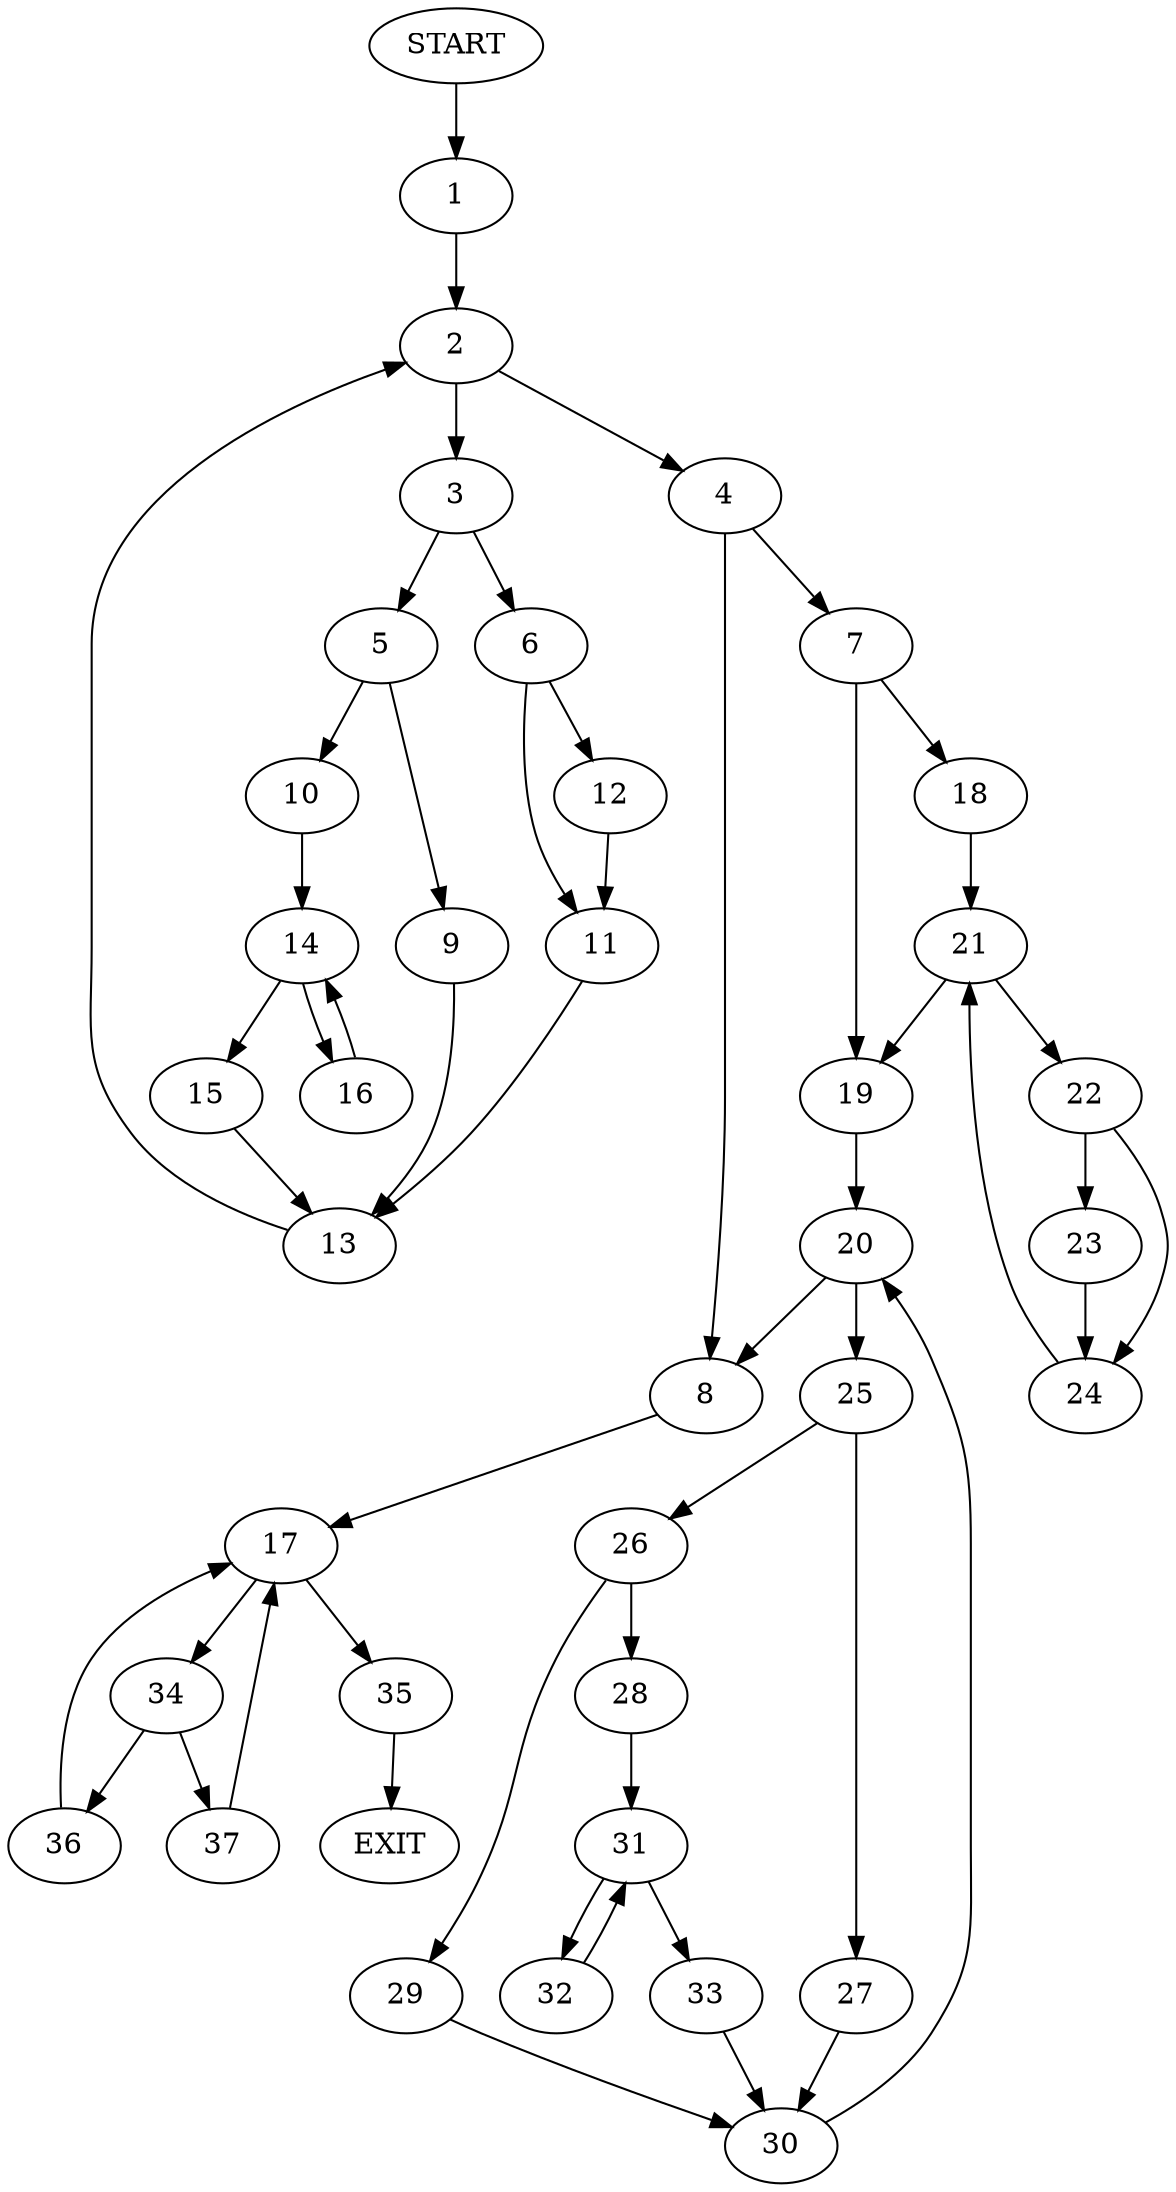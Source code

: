 digraph {
0 [label="START"]
38 [label="EXIT"]
0 -> 1
1 -> 2
2 -> 3
2 -> 4
3 -> 5
3 -> 6
4 -> 7
4 -> 8
5 -> 9
5 -> 10
6 -> 11
6 -> 12
11 -> 13
12 -> 11
13 -> 2
10 -> 14
9 -> 13
14 -> 15
14 -> 16
15 -> 13
16 -> 14
8 -> 17
7 -> 18
7 -> 19
19 -> 20
18 -> 21
21 -> 22
21 -> 19
22 -> 23
22 -> 24
24 -> 21
23 -> 24
20 -> 8
20 -> 25
25 -> 26
25 -> 27
26 -> 28
26 -> 29
27 -> 30
30 -> 20
29 -> 30
28 -> 31
31 -> 32
31 -> 33
32 -> 31
33 -> 30
17 -> 34
17 -> 35
34 -> 36
34 -> 37
35 -> 38
36 -> 17
37 -> 17
}
